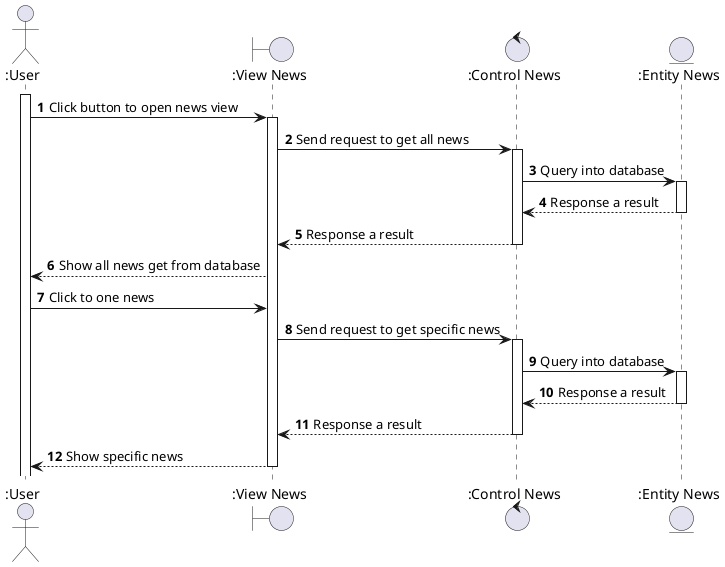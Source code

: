 @startuml

autonumber
actor ":User" as User
boundary ":View News" as ClientApp
control ":Control News" as Control
entity ":Entity News" as Entity

activate User
User -> ClientApp: Click button to open news view
activate ClientApp
ClientApp -> Control: Send request to get all news
activate Control
Control -> Entity: Query into database
activate Entity
Entity --> Control: Response a result
deactivate Entity
Control --> ClientApp: Response a result
deactivate Control
ClientApp --> User: Show all news get from database

User -> ClientApp: Click to one news
ClientApp -> Control: Send request to get specific news
activate Control
Control -> Entity: Query into database
activate Entity
Entity --> Control: Response a result
deactivate Entity
Control --> ClientApp: Response a result
deactivate Control
ClientApp --> User: Show specific news
deactivate ClientApp

@enduml
